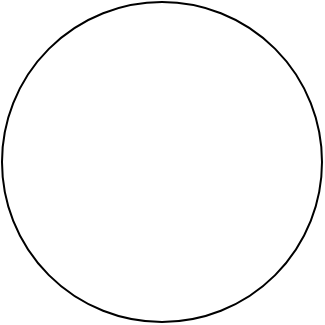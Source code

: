 <mxfile version="20.3.0" type="device"><diagram id="BU65FUTo64kYZY7SrBUR" name="Page-1"><mxGraphModel dx="1038" dy="649" grid="1" gridSize="10" guides="1" tooltips="1" connect="1" arrows="1" fold="1" page="1" pageScale="1" pageWidth="827" pageHeight="1169" math="0" shadow="0"><root><mxCell id="0"/><mxCell id="1" parent="0"/><mxCell id="4ApTACJcJwhhJ5lVdutw-1" value="" style="ellipse;whiteSpace=wrap;html=1;aspect=fixed;" vertex="1" parent="1"><mxGeometry x="290" y="210" width="160" height="160" as="geometry"/></mxCell></root></mxGraphModel></diagram></mxfile>